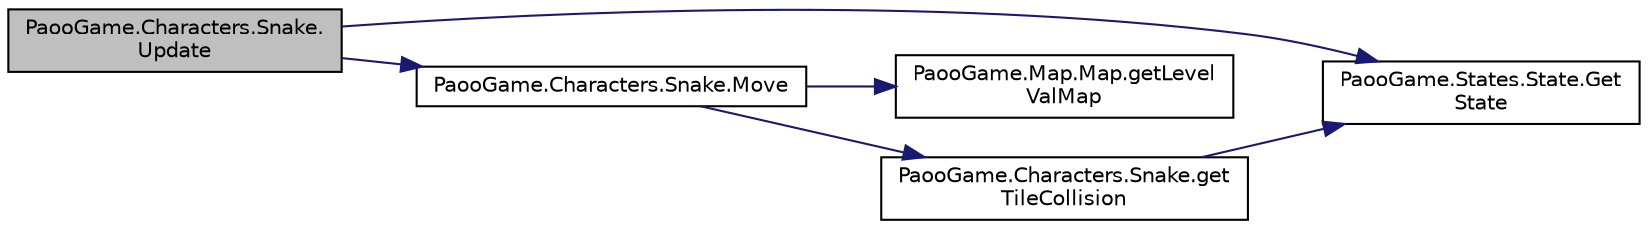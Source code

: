 digraph "PaooGame.Characters.Snake.Update"
{
 // INTERACTIVE_SVG=YES
 // LATEX_PDF_SIZE
  edge [fontname="Helvetica",fontsize="10",labelfontname="Helvetica",labelfontsize="10"];
  node [fontname="Helvetica",fontsize="10",shape=record];
  rankdir="LR";
  Node1 [label="PaooGame.Characters.Snake.\lUpdate",height=0.2,width=0.4,color="black", fillcolor="grey75", style="filled", fontcolor="black",tooltip="Actualizeaza sarpele."];
  Node1 -> Node2 [color="midnightblue",fontsize="10",style="solid",fontname="Helvetica"];
  Node2 [label="PaooGame.States.State.Get\lState",height=0.2,width=0.4,color="black", fillcolor="white", style="filled",URL="$class_paoo_game_1_1_states_1_1_state.html#afdb4471c22fc7ca39cc3f39bb2f3efe3",tooltip="Returneaza starea curenta."];
  Node1 -> Node3 [color="midnightblue",fontsize="10",style="solid",fontname="Helvetica"];
  Node3 [label="PaooGame.Characters.Snake.Move",height=0.2,width=0.4,color="black", fillcolor="white", style="filled",URL="$class_paoo_game_1_1_characters_1_1_snake.html#a1d34f75ef5268d8f77ae1f964dac44b2",tooltip="Actualizeaza miscarile sarpelui."];
  Node3 -> Node4 [color="midnightblue",fontsize="10",style="solid",fontname="Helvetica"];
  Node4 [label="PaooGame.Map.Map.getLevel\lValMap",height=0.2,width=0.4,color="black", fillcolor="white", style="filled",URL="$class_paoo_game_1_1_map_1_1_map.html#a404a743339f486bb05c362948ac29d20",tooltip="returneaza ce element am la o anumita coordonata pentru un anumit nivel"];
  Node3 -> Node5 [color="midnightblue",fontsize="10",style="solid",fontname="Helvetica"];
  Node5 [label="PaooGame.Characters.Snake.get\lTileCollision",height=0.2,width=0.4,color="black", fillcolor="white", style="filled",URL="$class_paoo_game_1_1_characters_1_1_snake.html#ac49289451e6d66b3edbf81431d90449d",tooltip="Returneaza coliziunile sarpelui cu elemente din harta."];
  Node5 -> Node2 [color="midnightblue",fontsize="10",style="solid",fontname="Helvetica"];
}
